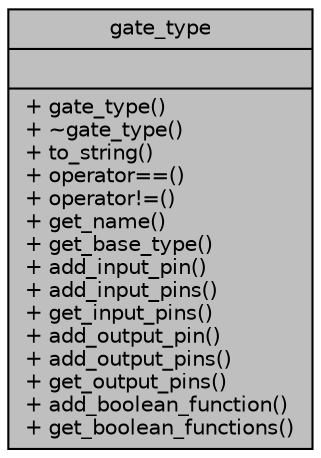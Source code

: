 digraph "gate_type"
{
  edge [fontname="Helvetica",fontsize="10",labelfontname="Helvetica",labelfontsize="10"];
  node [fontname="Helvetica",fontsize="10",shape=record];
  Node0 [label="{gate_type\n||+ gate_type()\l+ ~gate_type()\l+ to_string()\l+ operator==()\l+ operator!=()\l+ get_name()\l+ get_base_type()\l+ add_input_pin()\l+ add_input_pins()\l+ get_input_pins()\l+ add_output_pin()\l+ add_output_pins()\l+ get_output_pins()\l+ add_boolean_function()\l+ get_boolean_functions()\l}",height=0.2,width=0.4,color="black", fillcolor="grey75", style="filled", fontcolor="black"];
}
